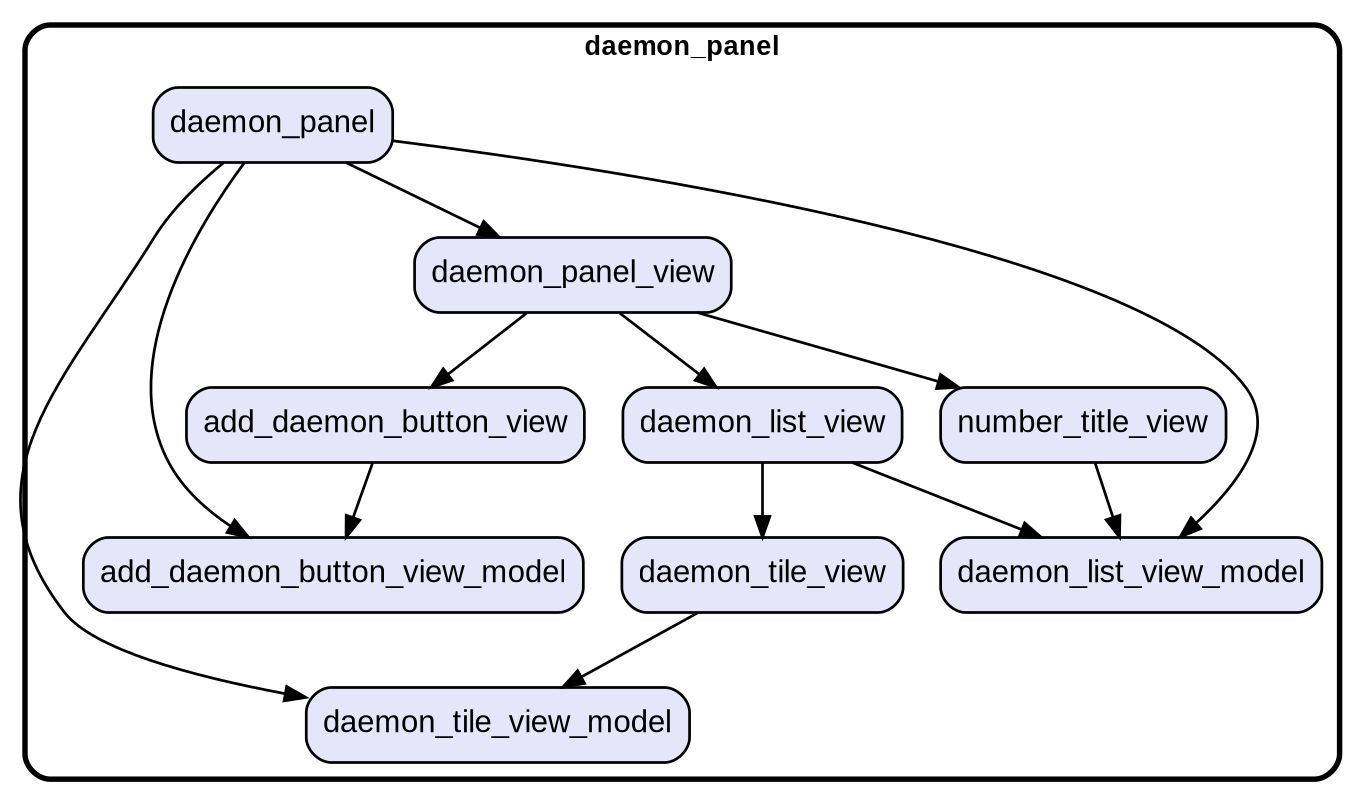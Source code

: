 digraph "" {
  graph [style=rounded fontname="Arial Black" fontsize=13 penwidth=2.6];
  node [shape=rect style="filled,rounded" fontname=Arial fontsize=15 fillcolor=Lavender penwidth=1.3];
  edge [penwidth=1.3];
  "/daemon_tile_view.dart" [label="daemon_tile_view"];
  "/daemon_list_view.dart" [label="daemon_list_view"];
  "/daemon_panel.dart" [label="daemon_panel"];
  "/add_daemon_button_view_model.dart" [label="add_daemon_button_view_model"];
  "/daemon_tile_view_model.dart" [label="daemon_tile_view_model"];
  "/daemon_panel_view.dart" [label="daemon_panel_view"];
  "/add_daemon_button_view.dart" [label="add_daemon_button_view"];
  "/daemon_list_view_model.dart" [label="daemon_list_view_model"];
  "/number_title_view.dart" [label="number_title_view"];
  subgraph "cluster~" {
    label="daemon_panel";
    "/daemon_tile_view.dart";
    "/daemon_list_view.dart";
    "/daemon_panel.dart";
    "/add_daemon_button_view_model.dart";
    "/daemon_tile_view_model.dart";
    "/daemon_panel_view.dart";
    "/add_daemon_button_view.dart";
    "/daemon_list_view_model.dart";
    "/number_title_view.dart";
  }
  "/daemon_tile_view.dart" -> "/daemon_tile_view_model.dart";
  "/daemon_list_view.dart" -> "/daemon_list_view_model.dart";
  "/daemon_list_view.dart" -> "/daemon_tile_view.dart";
  "/daemon_panel.dart" -> "/add_daemon_button_view_model.dart";
  "/daemon_panel.dart" -> "/daemon_list_view_model.dart";
  "/daemon_panel.dart" -> "/daemon_panel_view.dart";
  "/daemon_panel.dart" -> "/daemon_tile_view_model.dart";
  "/daemon_panel_view.dart" -> "/add_daemon_button_view.dart";
  "/daemon_panel_view.dart" -> "/daemon_list_view.dart";
  "/daemon_panel_view.dart" -> "/number_title_view.dart";
  "/add_daemon_button_view.dart" -> "/add_daemon_button_view_model.dart";
  "/number_title_view.dart" -> "/daemon_list_view_model.dart";
}
